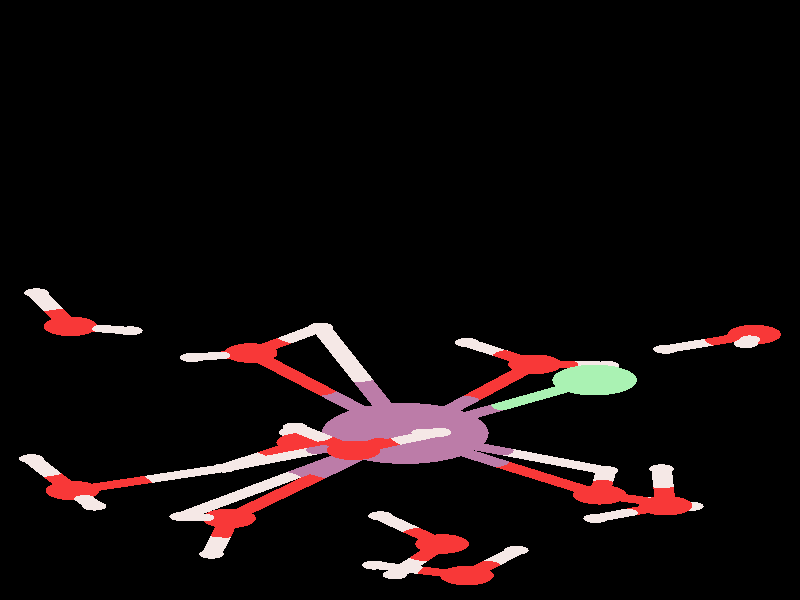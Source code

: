 #include "colors.inc"
#include "finish.inc"

global_settings {assumed_gamma 1 max_trace_level 6}
background {color White transmit 1.0}
camera {orthographic angle 0
  right -7.77*x up 15.96*y
  direction 50.00*z
  location <0,0,50.00> look_at <0,0,0>}


light_source {<  2.00,   3.00,  40.00> color White
  area_light <0.70, 0, 0>, <0, 0.70, 0>, 3, 3
  adaptive 1 jitter}
// no fog
#declare simple = finish {phong 0.7}
#declare pale = finish {ambient 0.5 diffuse 0.85 roughness 0.001 specular 0.200 }
#declare intermediate = finish {ambient 0.3 diffuse 0.6 specular 0.1 roughness 0.04}
#declare vmd = finish {ambient 0.0 diffuse 0.65 phong 0.1 phong_size 40.0 specular 0.5 }
#declare jmol = finish {ambient 0.2 diffuse 0.6 specular 1 roughness 0.001 metallic}
#declare ase2 = finish {ambient 0.05 brilliance 3 diffuse 0.6 metallic specular 0.7 roughness 0.04 reflection 0.15}
#declare ase3 = finish {ambient 0.15 brilliance 2 diffuse 0.6 metallic specular 1.0 roughness 0.001 reflection 0.0}
#declare glass = finish {ambient 0.05 diffuse 0.3 specular 1.0 roughness 0.001}
#declare glass2 = finish {ambient 0.01 diffuse 0.3 specular 1.0 reflection 0.25 roughness 0.001}
#declare Rcell = 0.050;
#declare Rbond = 0.100;

#macro atom(LOC, R, COL, TRANS, FIN)
  sphere{LOC, R texture{pigment{color COL transmit TRANS} finish{FIN}}}
#end
#macro constrain(LOC, R, COL, TRANS FIN)
union{torus{R, Rcell rotate 45*z texture{pigment{color COL transmit TRANS} finish{FIN}}}
     torus{R, Rcell rotate -45*z texture{pigment{color COL transmit TRANS} finish{FIN}}}
     translate LOC}
#end

// no cell vertices
atom(< -3.20,  -0.70,  -5.16>, 0.26, rgb <0.94, 0.04, 0.04>, 0.0, jmol) // #0
atom(< -2.62,  -0.82,  -4.38>, 0.12, rgb <0.91, 0.81, 0.79>, 0.0, jmol) // #1
atom(< -3.53,   0.19,  -5.12>, 0.12, rgb <0.91, 0.81, 0.79>, 0.0, jmol) // #2
atom(< -0.45,  -4.00,  -0.86>, 0.26, rgb <0.94, 0.04, 0.04>, 0.0, jmol) // #3
atom(< -1.02,  -3.38,  -0.45>, 0.12, rgb <0.91, 0.81, 0.79>, 0.0, jmol) // #4
atom(<  0.38,  -3.52,  -0.74>, 0.12, rgb <0.91, 0.81, 0.79>, 0.0, jmol) // #5
atom(<  0.41,  -6.49,   0.00>, 0.26, rgb <0.94, 0.04, 0.04>, 0.0, jmol) // #6
atom(< -0.19,  -5.74,  -0.23>, 0.12, rgb <0.91, 0.81, 0.79>, 0.0, jmol) // #7
atom(< -0.05,  -7.31,  -0.25>, 0.12, rgb <0.91, 0.81, 0.79>, 0.0, jmol) // #8
atom(< -1.45,  -1.41,  -2.73>, 0.26, rgb <0.94, 0.04, 0.04>, 0.0, jmol) // #9
atom(< -0.77,  -0.72,  -2.40>, 0.12, rgb <0.91, 0.81, 0.79>, 0.0, jmol) // #10
atom(< -2.02,  -1.53,  -1.98>, 0.12, rgb <0.91, 0.81, 0.79>, 0.0, jmol) // #11
atom(<  1.31,  -1.71,  -5.12>, 0.26, rgb <0.94, 0.04, 0.04>, 0.0, jmol) // #12
atom(<  2.01,  -1.74,  -5.82>, 0.12, rgb <0.91, 0.81, 0.79>, 0.0, jmol) // #13
atom(<  0.65,  -1.13,  -5.62>, 0.12, rgb <0.91, 0.81, 0.79>, 0.0, jmol) // #14
atom(< -1.66,  -5.81,  -3.70>, 0.26, rgb <0.94, 0.04, 0.04>, 0.0, jmol) // #15
atom(< -1.83,  -6.76,  -3.97>, 0.12, rgb <0.91, 0.81, 0.79>, 0.0, jmol) // #16
atom(< -2.12,  -5.76,  -2.86>, 0.12, rgb <0.91, 0.81, 0.79>, 0.0, jmol) // #17
atom(<  0.65,  -7.33,  -2.98>, 0.26, rgb <0.94, 0.04, 0.04>, 0.0, jmol) // #18
atom(<  1.13,  -6.66,  -3.41>, 0.12, rgb <0.91, 0.81, 0.79>, 0.0, jmol) // #19
atom(< -0.25,  -7.05,  -3.02>, 0.12, rgb <0.91, 0.81, 0.79>, 0.0, jmol) // #20
atom(< -0.94,  -3.79,  -5.89>, 0.26, rgb <0.94, 0.04, 0.04>, 0.0, jmol) // #21
atom(< -1.71,  -4.47,  -5.85>, 0.12, rgb <0.91, 0.81, 0.79>, 0.0, jmol) // #22
atom(< -1.06,  -3.52,  -6.81>, 0.12, rgb <0.91, 0.81, 0.79>, 0.0, jmol) // #23
atom(<  1.94,  -5.18,  -4.53>, 0.26, rgb <0.94, 0.04, 0.04>, 0.0, jmol) // #24
atom(<  2.83,  -5.49,  -4.57>, 0.12, rgb <0.91, 0.81, 0.79>, 0.0, jmol) // #25
atom(<  2.00,  -4.54,  -5.29>, 0.12, rgb <0.91, 0.81, 0.79>, 0.0, jmol) // #26
atom(<  3.44,  -0.92,  -3.70>, 0.26, rgb <0.94, 0.04, 0.04>, 0.0, jmol) // #27
atom(<  3.36,  -1.16,  -2.76>, 0.12, rgb <0.91, 0.81, 0.79>, 0.0, jmol) // #28
atom(<  2.58,  -1.31,  -3.97>, 0.12, rgb <0.91, 0.81, 0.79>, 0.0, jmol) // #29
atom(< -3.18,  -5.07,  -5.91>, 0.26, rgb <0.94, 0.04, 0.04>, 0.0, jmol) // #30
atom(< -2.97,  -5.48,  -5.03>, 0.12, rgb <0.91, 0.81, 0.79>, 0.0, jmol) // #31
atom(< -3.58,  -4.22,  -5.65>, 0.12, rgb <0.91, 0.81, 0.79>, 0.0, jmol) // #32
atom(<  2.58,  -5.47,  -1.55>, 0.26, rgb <0.94, 0.04, 0.04>, 0.0, jmol) // #33
atom(<  1.90,  -5.81,  -0.96>, 0.12, rgb <0.91, 0.81, 0.79>, 0.0, jmol) // #34
atom(<  2.54,  -4.49,  -1.42>, 0.12, rgb <0.91, 0.81, 0.79>, 0.0, jmol) // #35
atom(<  0.05,  -3.55,  -3.45>, 0.81, rgb <0.50, 0.20, 0.39>, 0.0, jmol) // #36
atom(<  1.89,  -2.13,  -1.16>, 0.41, rgb <0.40, 0.89, 0.45>, 0.0, jmol) // #37
cylinder {< -3.20,  -0.70,  -5.16>, < -2.91,  -0.76,  -4.77>, Rbond texture{pigment {color rgb <0.94, 0.04, 0.04> transmit 0.0} finish{jmol}}}
cylinder {< -2.62,  -0.82,  -4.38>, < -2.91,  -0.76,  -4.77>, Rbond texture{pigment {color rgb <0.91, 0.81, 0.79> transmit 0.0} finish{jmol}}}
cylinder {< -3.20,  -0.70,  -5.16>, < -3.37,  -0.26,  -5.14>, Rbond texture{pigment {color rgb <0.94, 0.04, 0.04> transmit 0.0} finish{jmol}}}
cylinder {< -3.53,   0.19,  -5.12>, < -3.37,  -0.26,  -5.14>, Rbond texture{pigment {color rgb <0.91, 0.81, 0.79> transmit 0.0} finish{jmol}}}
cylinder {< -0.45,  -4.00,  -0.86>, < -0.74,  -3.69,  -0.66>, Rbond texture{pigment {color rgb <0.94, 0.04, 0.04> transmit 0.0} finish{jmol}}}
cylinder {< -1.02,  -3.38,  -0.45>, < -0.74,  -3.69,  -0.66>, Rbond texture{pigment {color rgb <0.91, 0.81, 0.79> transmit 0.0} finish{jmol}}}
cylinder {< -0.45,  -4.00,  -0.86>, < -0.20,  -3.77,  -2.16>, Rbond texture{pigment {color rgb <0.94, 0.04, 0.04> transmit 0.0} finish{jmol}}}
cylinder {<  0.05,  -3.55,  -3.45>, < -0.20,  -3.77,  -2.16>, Rbond texture{pigment {color rgb <0.50, 0.20, 0.39> transmit 0.0} finish{jmol}}}
cylinder {< -0.45,  -4.00,  -0.86>, < -0.04,  -3.76,  -0.80>, Rbond texture{pigment {color rgb <0.94, 0.04, 0.04> transmit 0.0} finish{jmol}}}
cylinder {<  0.38,  -3.52,  -0.74>, < -0.04,  -3.76,  -0.80>, Rbond texture{pigment {color rgb <0.91, 0.81, 0.79> transmit 0.0} finish{jmol}}}
cylinder {<  0.38,  -3.52,  -0.74>, <  0.21,  -3.53,  -2.09>, Rbond texture{pigment {color rgb <0.91, 0.81, 0.79> transmit 0.0} finish{jmol}}}
cylinder {<  0.05,  -3.55,  -3.45>, <  0.21,  -3.53,  -2.09>, Rbond texture{pigment {color rgb <0.50, 0.20, 0.39> transmit 0.0} finish{jmol}}}
cylinder {<  0.41,  -6.49,   0.00>, <  0.11,  -6.12,  -0.12>, Rbond texture{pigment {color rgb <0.94, 0.04, 0.04> transmit 0.0} finish{jmol}}}
cylinder {< -0.19,  -5.74,  -0.23>, <  0.11,  -6.12,  -0.12>, Rbond texture{pigment {color rgb <0.91, 0.81, 0.79> transmit 0.0} finish{jmol}}}
cylinder {<  0.41,  -6.49,   0.00>, <  0.18,  -6.90,  -0.12>, Rbond texture{pigment {color rgb <0.94, 0.04, 0.04> transmit 0.0} finish{jmol}}}
cylinder {< -0.05,  -7.31,  -0.25>, <  0.18,  -6.90,  -0.12>, Rbond texture{pigment {color rgb <0.91, 0.81, 0.79> transmit 0.0} finish{jmol}}}
cylinder {< -1.45,  -1.41,  -2.73>, < -1.73,  -1.47,  -2.35>, Rbond texture{pigment {color rgb <0.94, 0.04, 0.04> transmit 0.0} finish{jmol}}}
cylinder {< -2.02,  -1.53,  -1.98>, < -1.73,  -1.47,  -2.35>, Rbond texture{pigment {color rgb <0.91, 0.81, 0.79> transmit 0.0} finish{jmol}}}
cylinder {< -1.45,  -1.41,  -2.73>, < -1.11,  -1.07,  -2.56>, Rbond texture{pigment {color rgb <0.94, 0.04, 0.04> transmit 0.0} finish{jmol}}}
cylinder {< -0.77,  -0.72,  -2.40>, < -1.11,  -1.07,  -2.56>, Rbond texture{pigment {color rgb <0.91, 0.81, 0.79> transmit 0.0} finish{jmol}}}
cylinder {< -1.45,  -1.41,  -2.73>, < -0.70,  -2.48,  -3.09>, Rbond texture{pigment {color rgb <0.94, 0.04, 0.04> transmit 0.0} finish{jmol}}}
cylinder {<  0.05,  -3.55,  -3.45>, < -0.70,  -2.48,  -3.09>, Rbond texture{pigment {color rgb <0.50, 0.20, 0.39> transmit 0.0} finish{jmol}}}
cylinder {< -0.77,  -0.72,  -2.40>, < -0.36,  -2.14,  -2.92>, Rbond texture{pigment {color rgb <0.91, 0.81, 0.79> transmit 0.0} finish{jmol}}}
cylinder {<  0.05,  -3.55,  -3.45>, < -0.36,  -2.14,  -2.92>, Rbond texture{pigment {color rgb <0.50, 0.20, 0.39> transmit 0.0} finish{jmol}}}
cylinder {<  1.31,  -1.71,  -5.12>, <  0.68,  -2.63,  -4.29>, Rbond texture{pigment {color rgb <0.94, 0.04, 0.04> transmit 0.0} finish{jmol}}}
cylinder {<  0.05,  -3.55,  -3.45>, <  0.68,  -2.63,  -4.29>, Rbond texture{pigment {color rgb <0.50, 0.20, 0.39> transmit 0.0} finish{jmol}}}
cylinder {<  1.31,  -1.71,  -5.12>, <  0.98,  -1.42,  -5.37>, Rbond texture{pigment {color rgb <0.94, 0.04, 0.04> transmit 0.0} finish{jmol}}}
cylinder {<  0.65,  -1.13,  -5.62>, <  0.98,  -1.42,  -5.37>, Rbond texture{pigment {color rgb <0.91, 0.81, 0.79> transmit 0.0} finish{jmol}}}
cylinder {<  1.31,  -1.71,  -5.12>, <  1.66,  -1.72,  -5.47>, Rbond texture{pigment {color rgb <0.94, 0.04, 0.04> transmit 0.0} finish{jmol}}}
cylinder {<  2.01,  -1.74,  -5.82>, <  1.66,  -1.72,  -5.47>, Rbond texture{pigment {color rgb <0.91, 0.81, 0.79> transmit 0.0} finish{jmol}}}
cylinder {< -1.66,  -5.81,  -3.70>, < -0.80,  -4.68,  -3.57>, Rbond texture{pigment {color rgb <0.94, 0.04, 0.04> transmit 0.0} finish{jmol}}}
cylinder {<  0.05,  -3.55,  -3.45>, < -0.80,  -4.68,  -3.57>, Rbond texture{pigment {color rgb <0.50, 0.20, 0.39> transmit 0.0} finish{jmol}}}
cylinder {< -1.66,  -5.81,  -3.70>, < -1.74,  -6.29,  -3.83>, Rbond texture{pigment {color rgb <0.94, 0.04, 0.04> transmit 0.0} finish{jmol}}}
cylinder {< -1.83,  -6.76,  -3.97>, < -1.74,  -6.29,  -3.83>, Rbond texture{pigment {color rgb <0.91, 0.81, 0.79> transmit 0.0} finish{jmol}}}
cylinder {< -1.66,  -5.81,  -3.70>, < -1.89,  -5.79,  -3.28>, Rbond texture{pigment {color rgb <0.94, 0.04, 0.04> transmit 0.0} finish{jmol}}}
cylinder {< -2.12,  -5.76,  -2.86>, < -1.89,  -5.79,  -3.28>, Rbond texture{pigment {color rgb <0.91, 0.81, 0.79> transmit 0.0} finish{jmol}}}
cylinder {< -2.12,  -5.76,  -2.86>, < -1.03,  -4.65,  -3.16>, Rbond texture{pigment {color rgb <0.91, 0.81, 0.79> transmit 0.0} finish{jmol}}}
cylinder {<  0.05,  -3.55,  -3.45>, < -1.03,  -4.65,  -3.16>, Rbond texture{pigment {color rgb <0.50, 0.20, 0.39> transmit 0.0} finish{jmol}}}
cylinder {<  0.65,  -7.33,  -2.98>, <  0.20,  -7.19,  -3.00>, Rbond texture{pigment {color rgb <0.94, 0.04, 0.04> transmit 0.0} finish{jmol}}}
cylinder {< -0.25,  -7.05,  -3.02>, <  0.20,  -7.19,  -3.00>, Rbond texture{pigment {color rgb <0.91, 0.81, 0.79> transmit 0.0} finish{jmol}}}
cylinder {<  0.65,  -7.33,  -2.98>, <  0.89,  -7.00,  -3.19>, Rbond texture{pigment {color rgb <0.94, 0.04, 0.04> transmit 0.0} finish{jmol}}}
cylinder {<  1.13,  -6.66,  -3.41>, <  0.89,  -7.00,  -3.19>, Rbond texture{pigment {color rgb <0.91, 0.81, 0.79> transmit 0.0} finish{jmol}}}
cylinder {< -0.94,  -3.79,  -5.89>, < -1.00,  -3.66,  -6.35>, Rbond texture{pigment {color rgb <0.94, 0.04, 0.04> transmit 0.0} finish{jmol}}}
cylinder {< -1.06,  -3.52,  -6.81>, < -1.00,  -3.66,  -6.35>, Rbond texture{pigment {color rgb <0.91, 0.81, 0.79> transmit 0.0} finish{jmol}}}
cylinder {< -0.94,  -3.79,  -5.89>, < -0.44,  -3.67,  -4.67>, Rbond texture{pigment {color rgb <0.94, 0.04, 0.04> transmit 0.0} finish{jmol}}}
cylinder {<  0.05,  -3.55,  -3.45>, < -0.44,  -3.67,  -4.67>, Rbond texture{pigment {color rgb <0.50, 0.20, 0.39> transmit 0.0} finish{jmol}}}
cylinder {< -0.94,  -3.79,  -5.89>, < -1.32,  -4.13,  -5.87>, Rbond texture{pigment {color rgb <0.94, 0.04, 0.04> transmit 0.0} finish{jmol}}}
cylinder {< -1.71,  -4.47,  -5.85>, < -1.32,  -4.13,  -5.87>, Rbond texture{pigment {color rgb <0.91, 0.81, 0.79> transmit 0.0} finish{jmol}}}
cylinder {< -1.71,  -4.47,  -5.85>, < -0.83,  -4.01,  -4.65>, Rbond texture{pigment {color rgb <0.91, 0.81, 0.79> transmit 0.0} finish{jmol}}}
cylinder {<  0.05,  -3.55,  -3.45>, < -0.83,  -4.01,  -4.65>, Rbond texture{pigment {color rgb <0.50, 0.20, 0.39> transmit 0.0} finish{jmol}}}
cylinder {< -1.71,  -4.47,  -5.85>, < -2.44,  -4.77,  -5.88>, Rbond texture{pigment {color rgb <0.91, 0.81, 0.79> transmit 0.0} finish{jmol}}}
cylinder {< -3.18,  -5.07,  -5.91>, < -2.44,  -4.77,  -5.88>, Rbond texture{pigment {color rgb <0.94, 0.04, 0.04> transmit 0.0} finish{jmol}}}
cylinder {<  1.94,  -5.18,  -4.53>, <  0.99,  -4.37,  -3.99>, Rbond texture{pigment {color rgb <0.94, 0.04, 0.04> transmit 0.0} finish{jmol}}}
cylinder {<  0.05,  -3.55,  -3.45>, <  0.99,  -4.37,  -3.99>, Rbond texture{pigment {color rgb <0.50, 0.20, 0.39> transmit 0.0} finish{jmol}}}
cylinder {<  1.94,  -5.18,  -4.53>, <  1.97,  -4.86,  -4.91>, Rbond texture{pigment {color rgb <0.94, 0.04, 0.04> transmit 0.0} finish{jmol}}}
cylinder {<  2.00,  -4.54,  -5.29>, <  1.97,  -4.86,  -4.91>, Rbond texture{pigment {color rgb <0.91, 0.81, 0.79> transmit 0.0} finish{jmol}}}
cylinder {<  1.94,  -5.18,  -4.53>, <  2.38,  -5.34,  -4.55>, Rbond texture{pigment {color rgb <0.94, 0.04, 0.04> transmit 0.0} finish{jmol}}}
cylinder {<  2.83,  -5.49,  -4.57>, <  2.38,  -5.34,  -4.55>, Rbond texture{pigment {color rgb <0.91, 0.81, 0.79> transmit 0.0} finish{jmol}}}
cylinder {<  2.00,  -4.54,  -5.29>, <  1.03,  -4.04,  -4.37>, Rbond texture{pigment {color rgb <0.91, 0.81, 0.79> transmit 0.0} finish{jmol}}}
cylinder {<  0.05,  -3.55,  -3.45>, <  1.03,  -4.04,  -4.37>, Rbond texture{pigment {color rgb <0.50, 0.20, 0.39> transmit 0.0} finish{jmol}}}
cylinder {<  3.44,  -0.92,  -3.70>, <  3.40,  -1.04,  -3.23>, Rbond texture{pigment {color rgb <0.94, 0.04, 0.04> transmit 0.0} finish{jmol}}}
cylinder {<  3.36,  -1.16,  -2.76>, <  3.40,  -1.04,  -3.23>, Rbond texture{pigment {color rgb <0.91, 0.81, 0.79> transmit 0.0} finish{jmol}}}
cylinder {<  3.44,  -0.92,  -3.70>, <  3.01,  -1.12,  -3.83>, Rbond texture{pigment {color rgb <0.94, 0.04, 0.04> transmit 0.0} finish{jmol}}}
cylinder {<  2.58,  -1.31,  -3.97>, <  3.01,  -1.12,  -3.83>, Rbond texture{pigment {color rgb <0.91, 0.81, 0.79> transmit 0.0} finish{jmol}}}
cylinder {< -3.18,  -5.07,  -5.91>, < -3.38,  -4.65,  -5.78>, Rbond texture{pigment {color rgb <0.94, 0.04, 0.04> transmit 0.0} finish{jmol}}}
cylinder {< -3.58,  -4.22,  -5.65>, < -3.38,  -4.65,  -5.78>, Rbond texture{pigment {color rgb <0.91, 0.81, 0.79> transmit 0.0} finish{jmol}}}
cylinder {< -3.18,  -5.07,  -5.91>, < -3.07,  -5.28,  -5.47>, Rbond texture{pigment {color rgb <0.94, 0.04, 0.04> transmit 0.0} finish{jmol}}}
cylinder {< -2.97,  -5.48,  -5.03>, < -3.07,  -5.28,  -5.47>, Rbond texture{pigment {color rgb <0.91, 0.81, 0.79> transmit 0.0} finish{jmol}}}
cylinder {<  2.58,  -5.47,  -1.55>, <  2.56,  -4.98,  -1.49>, Rbond texture{pigment {color rgb <0.94, 0.04, 0.04> transmit 0.0} finish{jmol}}}
cylinder {<  2.54,  -4.49,  -1.42>, <  2.56,  -4.98,  -1.49>, Rbond texture{pigment {color rgb <0.91, 0.81, 0.79> transmit 0.0} finish{jmol}}}
cylinder {<  2.58,  -5.47,  -1.55>, <  2.24,  -5.64,  -1.26>, Rbond texture{pigment {color rgb <0.94, 0.04, 0.04> transmit 0.0} finish{jmol}}}
cylinder {<  1.90,  -5.81,  -0.96>, <  2.24,  -5.64,  -1.26>, Rbond texture{pigment {color rgb <0.91, 0.81, 0.79> transmit 0.0} finish{jmol}}}
cylinder {<  0.05,  -3.55,  -3.45>, <  0.97,  -2.84,  -2.30>, Rbond texture{pigment {color rgb <0.50, 0.20, 0.39> transmit 0.0} finish{jmol}}}
cylinder {<  1.89,  -2.13,  -1.16>, <  0.97,  -2.84,  -2.30>, Rbond texture{pigment {color rgb <0.40, 0.89, 0.45> transmit 0.0} finish{jmol}}}
// no constraints
